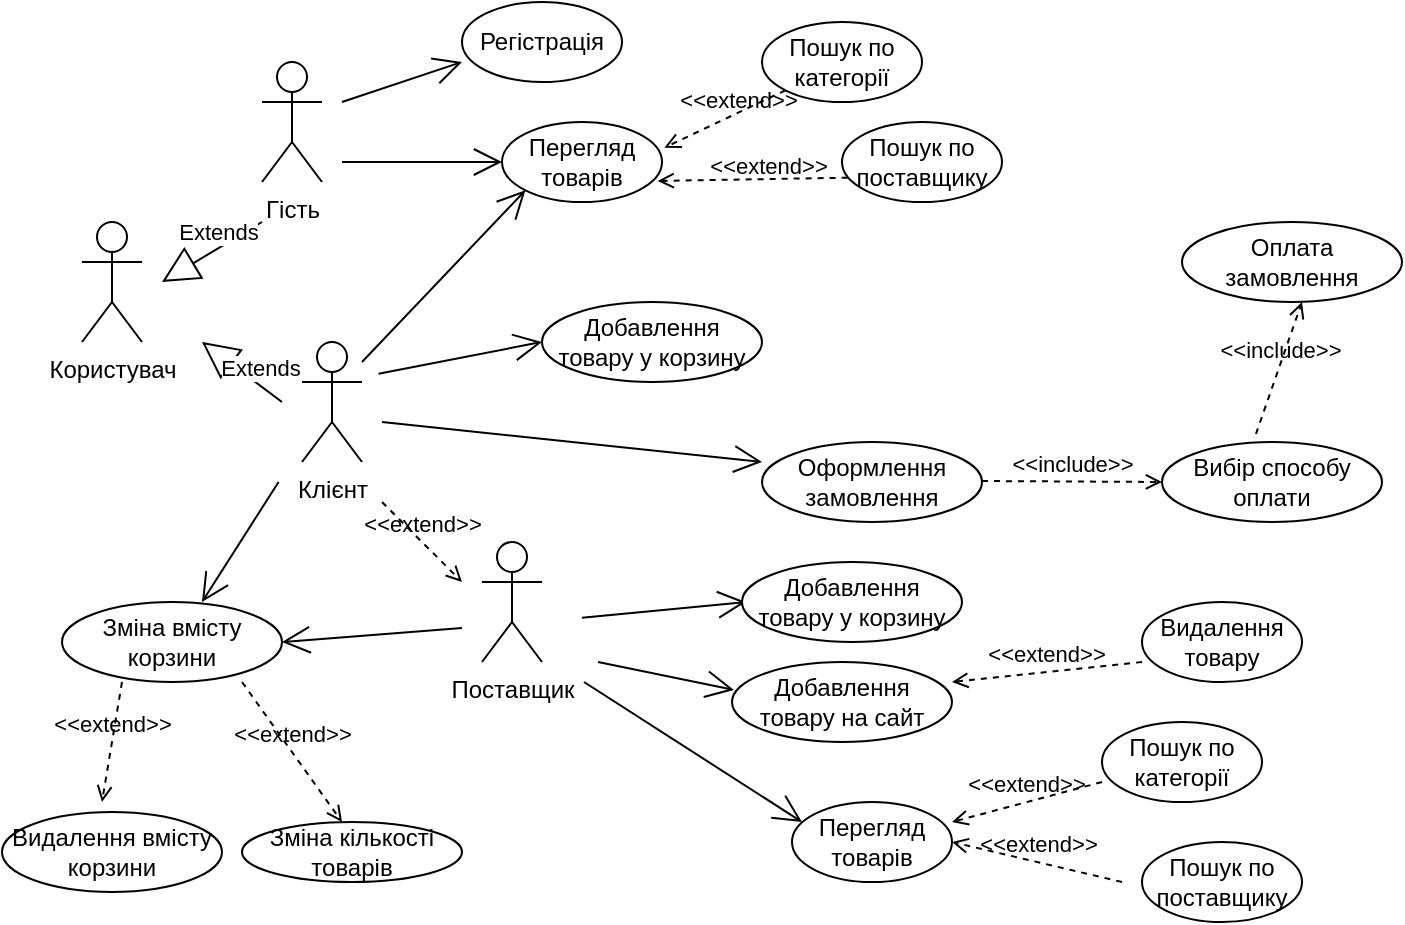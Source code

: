<mxfile version="14.4.9" type="github"><diagram id="mNAk6eciltYV40nanQ_F" name="Page-1"><mxGraphModel dx="946" dy="556" grid="1" gridSize="10" guides="1" tooltips="1" connect="1" arrows="1" fold="1" page="1" pageScale="1" pageWidth="827" pageHeight="1169" math="0" shadow="0"><root><mxCell id="0"/><mxCell id="1" parent="0"/><mxCell id="oHGLsBjBCXEwPQoNxiqZ-1" value="Користувач&lt;br&gt;" style="shape=umlActor;verticalLabelPosition=bottom;verticalAlign=top;html=1;outlineConnect=0;" vertex="1" parent="1"><mxGeometry x="50" y="290" width="30" height="60" as="geometry"/></mxCell><mxCell id="oHGLsBjBCXEwPQoNxiqZ-6" value="Гість" style="shape=umlActor;verticalLabelPosition=bottom;verticalAlign=top;html=1;" vertex="1" parent="1"><mxGeometry x="140" y="210" width="30" height="60" as="geometry"/></mxCell><mxCell id="oHGLsBjBCXEwPQoNxiqZ-7" value="Клієнт" style="shape=umlActor;verticalLabelPosition=bottom;verticalAlign=top;html=1;" vertex="1" parent="1"><mxGeometry x="160" y="350" width="30" height="60" as="geometry"/></mxCell><mxCell id="oHGLsBjBCXEwPQoNxiqZ-22" value="&amp;lt;&amp;lt;extend&amp;gt;&amp;gt;" style="html=1;verticalAlign=bottom;labelBackgroundColor=none;endArrow=open;endFill=0;dashed=1;" edge="1" parent="1"><mxGeometry width="160" relative="1" as="geometry"><mxPoint x="200" y="430" as="sourcePoint"/><mxPoint x="240" y="470" as="targetPoint"/></mxGeometry></mxCell><mxCell id="oHGLsBjBCXEwPQoNxiqZ-23" value="Поставщик" style="shape=umlActor;verticalLabelPosition=bottom;verticalAlign=top;html=1;" vertex="1" parent="1"><mxGeometry x="250" y="450" width="30" height="60" as="geometry"/></mxCell><mxCell id="oHGLsBjBCXEwPQoNxiqZ-27" value="Регістрація" style="ellipse;whiteSpace=wrap;html=1;" vertex="1" parent="1"><mxGeometry x="240" y="180" width="80" height="40" as="geometry"/></mxCell><mxCell id="oHGLsBjBCXEwPQoNxiqZ-30" value="" style="endArrow=open;endFill=1;endSize=12;html=1;" edge="1" parent="1"><mxGeometry width="160" relative="1" as="geometry"><mxPoint x="180" y="230.0" as="sourcePoint"/><mxPoint x="240" y="210" as="targetPoint"/></mxGeometry></mxCell><mxCell id="oHGLsBjBCXEwPQoNxiqZ-32" value="" style="endArrow=open;endFill=1;endSize=12;html=1;entryX=0;entryY=0.5;entryDx=0;entryDy=0;" edge="1" parent="1" target="oHGLsBjBCXEwPQoNxiqZ-33"><mxGeometry width="160" relative="1" as="geometry"><mxPoint x="180" y="260.0" as="sourcePoint"/><mxPoint x="250" y="260" as="targetPoint"/></mxGeometry></mxCell><mxCell id="oHGLsBjBCXEwPQoNxiqZ-33" value="Перегляд товарів" style="ellipse;whiteSpace=wrap;html=1;" vertex="1" parent="1"><mxGeometry x="260" y="240" width="80" height="40" as="geometry"/></mxCell><mxCell id="oHGLsBjBCXEwPQoNxiqZ-34" value="&amp;lt;&amp;lt;extend&amp;gt;&amp;gt;" style="html=1;verticalAlign=bottom;labelBackgroundColor=none;endArrow=open;endFill=0;dashed=1;entryX=1.015;entryY=0.321;entryDx=0;entryDy=0;entryPerimeter=0;exitX=0;exitY=1;exitDx=0;exitDy=0;" edge="1" parent="1" source="oHGLsBjBCXEwPQoNxiqZ-35" target="oHGLsBjBCXEwPQoNxiqZ-33"><mxGeometry x="-0.172" y="2" width="160" relative="1" as="geometry"><mxPoint x="400" y="230" as="sourcePoint"/><mxPoint x="350" y="250" as="targetPoint"/><mxPoint as="offset"/></mxGeometry></mxCell><mxCell id="oHGLsBjBCXEwPQoNxiqZ-35" value="Пошук по категорії" style="ellipse;whiteSpace=wrap;html=1;" vertex="1" parent="1"><mxGeometry x="390" y="190" width="80" height="40" as="geometry"/></mxCell><mxCell id="oHGLsBjBCXEwPQoNxiqZ-36" value="Extends" style="endArrow=block;endSize=16;endFill=0;html=1;" edge="1" parent="1"><mxGeometry x="-0.25" y="-7" width="160" relative="1" as="geometry"><mxPoint x="150" y="380" as="sourcePoint"/><mxPoint x="110" y="350" as="targetPoint"/><mxPoint as="offset"/></mxGeometry></mxCell><mxCell id="oHGLsBjBCXEwPQoNxiqZ-37" value="Extends" style="endArrow=block;endSize=16;endFill=0;html=1;" edge="1" parent="1"><mxGeometry x="-0.25" y="-7" width="160" relative="1" as="geometry"><mxPoint x="140" y="290" as="sourcePoint"/><mxPoint x="90" y="320" as="targetPoint"/><mxPoint as="offset"/></mxGeometry></mxCell><mxCell id="oHGLsBjBCXEwPQoNxiqZ-38" value="&amp;lt;&amp;lt;extend&amp;gt;&amp;gt;" style="html=1;verticalAlign=bottom;labelBackgroundColor=none;endArrow=open;endFill=0;dashed=1;entryX=0.973;entryY=0.737;entryDx=0;entryDy=0;entryPerimeter=0;exitX=0.035;exitY=0.696;exitDx=0;exitDy=0;exitPerimeter=0;" edge="1" parent="1" source="oHGLsBjBCXEwPQoNxiqZ-39" target="oHGLsBjBCXEwPQoNxiqZ-33"><mxGeometry x="-0.172" y="2" width="160" relative="1" as="geometry"><mxPoint x="414" y="270" as="sourcePoint"/><mxPoint x="347.0" y="270.0" as="targetPoint"/><mxPoint as="offset"/></mxGeometry></mxCell><mxCell id="oHGLsBjBCXEwPQoNxiqZ-39" value="Пошук по поставщику" style="ellipse;whiteSpace=wrap;html=1;" vertex="1" parent="1"><mxGeometry x="430" y="240" width="80" height="40" as="geometry"/></mxCell><mxCell id="oHGLsBjBCXEwPQoNxiqZ-41" value="" style="endArrow=open;endFill=1;endSize=12;html=1;entryX=0;entryY=1;entryDx=0;entryDy=0;" edge="1" parent="1" target="oHGLsBjBCXEwPQoNxiqZ-33"><mxGeometry width="160" relative="1" as="geometry"><mxPoint x="190" y="360.0" as="sourcePoint"/><mxPoint x="270" y="360" as="targetPoint"/></mxGeometry></mxCell><mxCell id="oHGLsBjBCXEwPQoNxiqZ-42" value="" style="endArrow=open;endFill=1;endSize=12;html=1;" edge="1" parent="1"><mxGeometry width="160" relative="1" as="geometry"><mxPoint x="198.28" y="365.86" as="sourcePoint"/><mxPoint x="280" y="350" as="targetPoint"/></mxGeometry></mxCell><mxCell id="oHGLsBjBCXEwPQoNxiqZ-43" value="Добавлення товару у корзину" style="ellipse;whiteSpace=wrap;html=1;" vertex="1" parent="1"><mxGeometry x="280" y="330" width="110" height="40" as="geometry"/></mxCell><mxCell id="oHGLsBjBCXEwPQoNxiqZ-45" value="" style="endArrow=open;endFill=1;endSize=12;html=1;" edge="1" parent="1"><mxGeometry width="160" relative="1" as="geometry"><mxPoint x="148.28" y="420.0" as="sourcePoint"/><mxPoint x="110" y="480" as="targetPoint"/></mxGeometry></mxCell><mxCell id="oHGLsBjBCXEwPQoNxiqZ-46" value="Зміна вмісту корзини" style="ellipse;whiteSpace=wrap;html=1;" vertex="1" parent="1"><mxGeometry x="40" y="480" width="110" height="40" as="geometry"/></mxCell><mxCell id="oHGLsBjBCXEwPQoNxiqZ-48" value="&amp;lt;&amp;lt;extend&amp;gt;&amp;gt;" style="html=1;verticalAlign=bottom;labelBackgroundColor=none;endArrow=open;endFill=0;dashed=1;" edge="1" parent="1"><mxGeometry width="160" relative="1" as="geometry"><mxPoint x="70" y="520" as="sourcePoint"/><mxPoint x="60" y="580" as="targetPoint"/></mxGeometry></mxCell><mxCell id="oHGLsBjBCXEwPQoNxiqZ-49" value="Видалення вмісту корзини" style="ellipse;whiteSpace=wrap;html=1;" vertex="1" parent="1"><mxGeometry x="10" y="585" width="110" height="40" as="geometry"/></mxCell><mxCell id="oHGLsBjBCXEwPQoNxiqZ-50" value="&amp;lt;&amp;lt;extend&amp;gt;&amp;gt;" style="html=1;verticalAlign=bottom;labelBackgroundColor=none;endArrow=open;endFill=0;dashed=1;" edge="1" parent="1"><mxGeometry width="160" relative="1" as="geometry"><mxPoint x="130" y="520" as="sourcePoint"/><mxPoint x="180" y="590" as="targetPoint"/></mxGeometry></mxCell><mxCell id="oHGLsBjBCXEwPQoNxiqZ-51" value="Зміна кількості товарів" style="ellipse;whiteSpace=wrap;html=1;" vertex="1" parent="1"><mxGeometry x="130" y="590" width="110" height="30" as="geometry"/></mxCell><mxCell id="oHGLsBjBCXEwPQoNxiqZ-52" value="" style="endArrow=open;endFill=1;endSize=12;html=1;" edge="1" parent="1"><mxGeometry width="160" relative="1" as="geometry"><mxPoint x="200" y="390" as="sourcePoint"/><mxPoint x="390" y="410" as="targetPoint"/></mxGeometry></mxCell><mxCell id="oHGLsBjBCXEwPQoNxiqZ-53" value="Оформлення замовлення" style="ellipse;whiteSpace=wrap;html=1;" vertex="1" parent="1"><mxGeometry x="390" y="400" width="110" height="40" as="geometry"/></mxCell><mxCell id="oHGLsBjBCXEwPQoNxiqZ-55" value="Оплата замовлення" style="ellipse;whiteSpace=wrap;html=1;" vertex="1" parent="1"><mxGeometry x="600" y="290" width="110" height="40" as="geometry"/></mxCell><mxCell id="oHGLsBjBCXEwPQoNxiqZ-56" value="&amp;lt;&amp;lt;include&amp;gt;&amp;gt;" style="html=1;verticalAlign=bottom;labelBackgroundColor=none;endArrow=open;endFill=0;dashed=1;" edge="1" parent="1"><mxGeometry width="160" relative="1" as="geometry"><mxPoint x="500" y="419.5" as="sourcePoint"/><mxPoint x="590" y="420" as="targetPoint"/></mxGeometry></mxCell><mxCell id="oHGLsBjBCXEwPQoNxiqZ-57" value="" style="endArrow=open;endFill=1;endSize=12;html=1;" edge="1" parent="1"><mxGeometry width="160" relative="1" as="geometry"><mxPoint x="300" y="487.93" as="sourcePoint"/><mxPoint x="382" y="480" as="targetPoint"/></mxGeometry></mxCell><mxCell id="oHGLsBjBCXEwPQoNxiqZ-58" value="Добавлення товару у корзину" style="ellipse;whiteSpace=wrap;html=1;" vertex="1" parent="1"><mxGeometry x="380" y="460" width="110" height="40" as="geometry"/></mxCell><mxCell id="oHGLsBjBCXEwPQoNxiqZ-59" value="" style="endArrow=open;endFill=1;endSize=12;html=1;entryX=0.009;entryY=0.35;entryDx=0;entryDy=0;entryPerimeter=0;" edge="1" parent="1" target="oHGLsBjBCXEwPQoNxiqZ-60"><mxGeometry width="160" relative="1" as="geometry"><mxPoint x="308" y="510.0" as="sourcePoint"/><mxPoint x="370" y="530" as="targetPoint"/></mxGeometry></mxCell><mxCell id="oHGLsBjBCXEwPQoNxiqZ-60" value="Добавлення товару на сайт" style="ellipse;whiteSpace=wrap;html=1;" vertex="1" parent="1"><mxGeometry x="375" y="510" width="110" height="40" as="geometry"/></mxCell><mxCell id="oHGLsBjBCXEwPQoNxiqZ-61" value="" style="endArrow=open;endFill=1;endSize=12;html=1;entryX=1;entryY=0.5;entryDx=0;entryDy=0;" edge="1" parent="1" target="oHGLsBjBCXEwPQoNxiqZ-46"><mxGeometry width="160" relative="1" as="geometry"><mxPoint x="240" y="493" as="sourcePoint"/><mxPoint x="287.99" y="507" as="targetPoint"/></mxGeometry></mxCell><mxCell id="oHGLsBjBCXEwPQoNxiqZ-62" value="" style="endArrow=open;endFill=1;endSize=12;html=1;" edge="1" parent="1"><mxGeometry width="160" relative="1" as="geometry"><mxPoint x="301" y="520" as="sourcePoint"/><mxPoint x="410" y="590" as="targetPoint"/></mxGeometry></mxCell><mxCell id="oHGLsBjBCXEwPQoNxiqZ-63" value="Перегляд товарів" style="ellipse;whiteSpace=wrap;html=1;" vertex="1" parent="1"><mxGeometry x="405" y="580" width="80" height="40" as="geometry"/></mxCell><mxCell id="oHGLsBjBCXEwPQoNxiqZ-65" value="&amp;lt;&amp;lt;extend&amp;gt;&amp;gt;" style="html=1;verticalAlign=bottom;labelBackgroundColor=none;endArrow=open;endFill=0;dashed=1;" edge="1" parent="1"><mxGeometry width="160" relative="1" as="geometry"><mxPoint x="560" y="570" as="sourcePoint"/><mxPoint x="485" y="590" as="targetPoint"/></mxGeometry></mxCell><mxCell id="oHGLsBjBCXEwPQoNxiqZ-66" value="Пошук по категорії" style="ellipse;whiteSpace=wrap;html=1;" vertex="1" parent="1"><mxGeometry x="560" y="540" width="80" height="40" as="geometry"/></mxCell><mxCell id="oHGLsBjBCXEwPQoNxiqZ-67" value="&amp;lt;&amp;lt;extend&amp;gt;&amp;gt;" style="html=1;verticalAlign=bottom;labelBackgroundColor=none;endArrow=open;endFill=0;dashed=1;entryX=1;entryY=0.5;entryDx=0;entryDy=0;" edge="1" parent="1" target="oHGLsBjBCXEwPQoNxiqZ-63"><mxGeometry width="160" relative="1" as="geometry"><mxPoint x="570" y="620" as="sourcePoint"/><mxPoint x="490" y="610" as="targetPoint"/></mxGeometry></mxCell><mxCell id="oHGLsBjBCXEwPQoNxiqZ-68" value="Пошук по поставщику" style="ellipse;whiteSpace=wrap;html=1;" vertex="1" parent="1"><mxGeometry x="580" y="600" width="80" height="40" as="geometry"/></mxCell><mxCell id="oHGLsBjBCXEwPQoNxiqZ-69" value="&amp;lt;&amp;lt;extend&amp;gt;&amp;gt;" style="html=1;verticalAlign=bottom;labelBackgroundColor=none;endArrow=open;endFill=0;dashed=1;entryX=1;entryY=0.5;entryDx=0;entryDy=0;" edge="1" parent="1"><mxGeometry width="160" relative="1" as="geometry"><mxPoint x="580" y="510" as="sourcePoint"/><mxPoint x="485" y="520" as="targetPoint"/></mxGeometry></mxCell><mxCell id="oHGLsBjBCXEwPQoNxiqZ-70" value="Видалення товару" style="ellipse;whiteSpace=wrap;html=1;" vertex="1" parent="1"><mxGeometry x="580" y="480" width="80" height="40" as="geometry"/></mxCell><mxCell id="oHGLsBjBCXEwPQoNxiqZ-72" value="Вибір способу оплати" style="ellipse;whiteSpace=wrap;html=1;" vertex="1" parent="1"><mxGeometry x="590" y="400" width="110" height="40" as="geometry"/></mxCell><mxCell id="oHGLsBjBCXEwPQoNxiqZ-73" value="&amp;lt;&amp;lt;include&amp;gt;&amp;gt;" style="html=1;verticalAlign=bottom;labelBackgroundColor=none;endArrow=open;endFill=0;dashed=1;exitX=0.427;exitY=-0.1;exitDx=0;exitDy=0;exitPerimeter=0;" edge="1" parent="1" source="oHGLsBjBCXEwPQoNxiqZ-72"><mxGeometry width="160" relative="1" as="geometry"><mxPoint x="640" y="379.5" as="sourcePoint"/><mxPoint x="660" y="330" as="targetPoint"/></mxGeometry></mxCell></root></mxGraphModel></diagram></mxfile>
